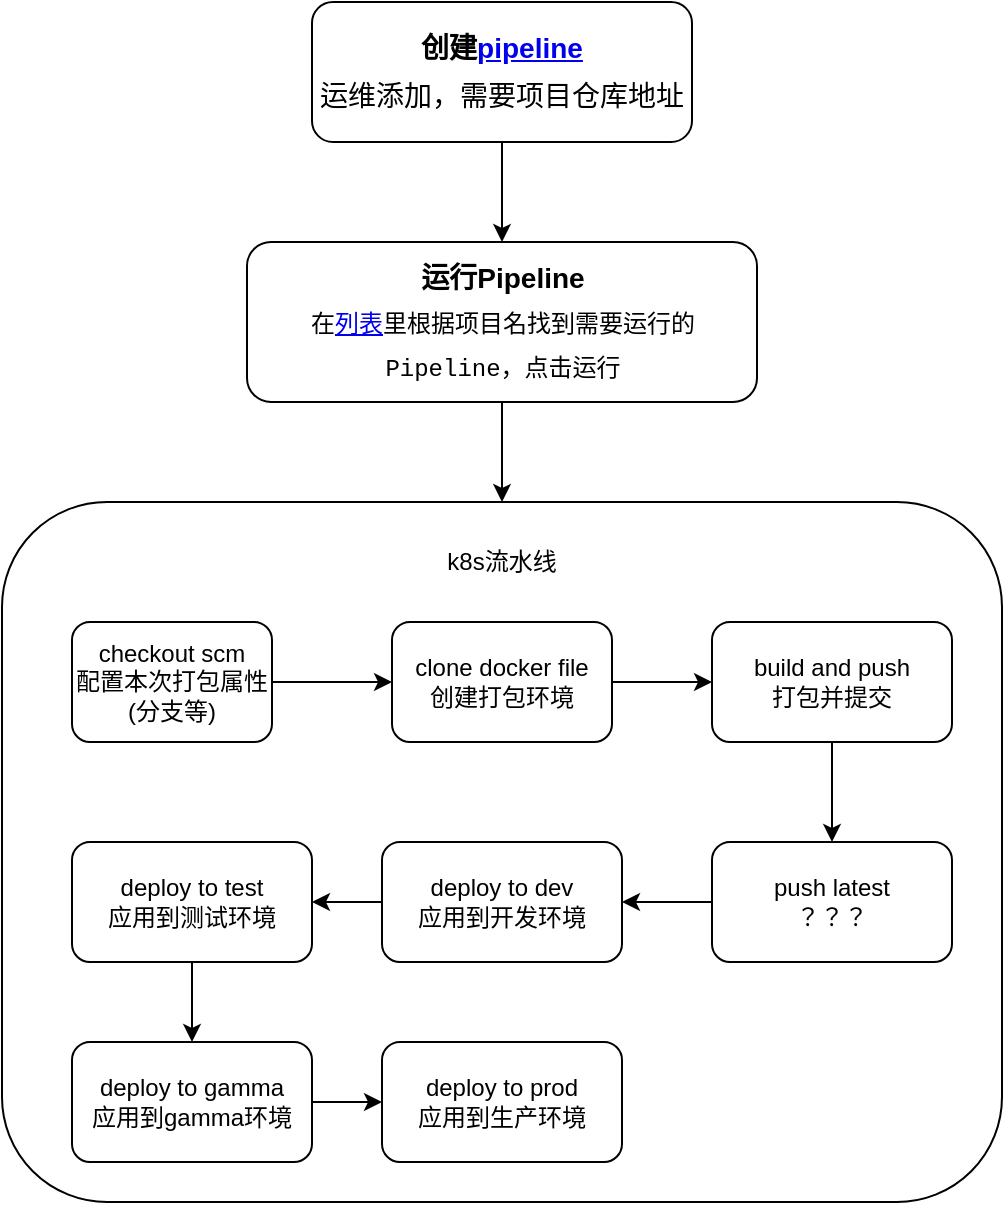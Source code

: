 <mxfile version="14.0.1" type="device"><diagram id="6zcgel_PzTv_8vROfxN2" name="Page-1"><mxGraphModel dx="1354" dy="770" grid="1" gridSize="10" guides="1" tooltips="1" connect="1" arrows="1" fold="1" page="1" pageScale="1" pageWidth="827" pageHeight="1169" math="0" shadow="0"><root><mxCell id="0"/><mxCell id="1" parent="0"/><mxCell id="feZt6OIFHnlQg8gLnx59-5" style="edgeStyle=orthogonalEdgeStyle;rounded=0;orthogonalLoop=1;jettySize=auto;html=1;entryX=0.5;entryY=0;entryDx=0;entryDy=0;" parent="1" source="feZt6OIFHnlQg8gLnx59-3" target="feZt6OIFHnlQg8gLnx59-4" edge="1"><mxGeometry relative="1" as="geometry"/></mxCell><mxCell id="feZt6OIFHnlQg8gLnx59-3" value="&lt;div style=&quot;line-height: 1.75 ; font-size: 14px&quot;&gt;&lt;b&gt;创建&lt;a href=&quot;http://k8s.kaishustory.com/devops/project-g5M2zW7pr1nw&quot;&gt;pipeline&lt;/a&gt;&lt;/b&gt;&lt;/div&gt;&lt;div style=&quot;text-align: left ; line-height: 1.75 ; font-size: 14px&quot;&gt;&lt;font face=&quot;Courier New&quot;&gt;运维添加，需要项目仓库地址&lt;/font&gt;&lt;/div&gt;" style="rounded=1;whiteSpace=wrap;html=1;" parent="1" vertex="1"><mxGeometry x="350" y="420" width="190" height="70" as="geometry"/></mxCell><mxCell id="feZt6OIFHnlQg8gLnx59-29" style="edgeStyle=orthogonalEdgeStyle;rounded=0;orthogonalLoop=1;jettySize=auto;html=1;entryX=0.5;entryY=0;entryDx=0;entryDy=0;" parent="1" source="feZt6OIFHnlQg8gLnx59-4" target="feZt6OIFHnlQg8gLnx59-7" edge="1"><mxGeometry relative="1" as="geometry"/></mxCell><mxCell id="feZt6OIFHnlQg8gLnx59-4" value="&lt;div style=&quot;line-height: 1.75 ; font-size: 14px&quot;&gt;&lt;b&gt;运行Pipeline&lt;/b&gt;&lt;/div&gt;&lt;div style=&quot;line-height: 1.75&quot;&gt;&lt;font style=&quot;font-size: 12px&quot; face=&quot;Courier New&quot;&gt;在&lt;a href=&quot;http://k8s.kaishustory.com/devops/project-g5M2zW7pr1nw/pipelines&quot;&gt;列表&lt;/a&gt;里根据项目名找到需要运行的Pipeline，点击运行&lt;/font&gt;&lt;/div&gt;" style="rounded=1;whiteSpace=wrap;html=1;align=center;" parent="1" vertex="1"><mxGeometry x="317.5" y="540" width="255" height="80" as="geometry"/></mxCell><mxCell id="feZt6OIFHnlQg8gLnx59-7" value="" style="rounded=1;whiteSpace=wrap;html=1;" parent="1" vertex="1"><mxGeometry x="195" y="670" width="500" height="350" as="geometry"/></mxCell><mxCell id="feZt6OIFHnlQg8gLnx59-17" style="edgeStyle=orthogonalEdgeStyle;rounded=0;orthogonalLoop=1;jettySize=auto;html=1;entryX=0;entryY=0.5;entryDx=0;entryDy=0;" parent="1" source="feZt6OIFHnlQg8gLnx59-9" target="feZt6OIFHnlQg8gLnx59-15" edge="1"><mxGeometry relative="1" as="geometry"/></mxCell><mxCell id="feZt6OIFHnlQg8gLnx59-9" value="clone docker file&lt;br&gt;创建打包环境" style="rounded=1;whiteSpace=wrap;html=1;" parent="1" vertex="1"><mxGeometry x="390" y="730" width="110" height="60" as="geometry"/></mxCell><mxCell id="feZt6OIFHnlQg8gLnx59-14" style="edgeStyle=orthogonalEdgeStyle;rounded=0;orthogonalLoop=1;jettySize=auto;html=1;" parent="1" source="feZt6OIFHnlQg8gLnx59-10" target="feZt6OIFHnlQg8gLnx59-9" edge="1"><mxGeometry relative="1" as="geometry"/></mxCell><mxCell id="feZt6OIFHnlQg8gLnx59-10" value="checkout scm&lt;br&gt;配置本次打包属性(分支等)" style="rounded=1;whiteSpace=wrap;html=1;" parent="1" vertex="1"><mxGeometry x="230" y="730" width="100" height="60" as="geometry"/></mxCell><mxCell id="feZt6OIFHnlQg8gLnx59-22" style="edgeStyle=orthogonalEdgeStyle;rounded=0;orthogonalLoop=1;jettySize=auto;html=1;entryX=0.5;entryY=0;entryDx=0;entryDy=0;" parent="1" source="feZt6OIFHnlQg8gLnx59-15" target="feZt6OIFHnlQg8gLnx59-18" edge="1"><mxGeometry relative="1" as="geometry"/></mxCell><mxCell id="feZt6OIFHnlQg8gLnx59-15" value="build and push&lt;br&gt;打包并提交" style="rounded=1;whiteSpace=wrap;html=1;" parent="1" vertex="1"><mxGeometry x="550" y="730" width="120" height="60" as="geometry"/></mxCell><mxCell id="feZt6OIFHnlQg8gLnx59-23" style="edgeStyle=orthogonalEdgeStyle;rounded=0;orthogonalLoop=1;jettySize=auto;html=1;entryX=1;entryY=0.5;entryDx=0;entryDy=0;" parent="1" source="feZt6OIFHnlQg8gLnx59-18" target="feZt6OIFHnlQg8gLnx59-19" edge="1"><mxGeometry relative="1" as="geometry"/></mxCell><mxCell id="feZt6OIFHnlQg8gLnx59-18" value="push latest&lt;br&gt;？？？" style="rounded=1;whiteSpace=wrap;html=1;" parent="1" vertex="1"><mxGeometry x="550" y="840" width="120" height="60" as="geometry"/></mxCell><mxCell id="feZt6OIFHnlQg8gLnx59-24" value="" style="edgeStyle=orthogonalEdgeStyle;rounded=0;orthogonalLoop=1;jettySize=auto;html=1;" parent="1" source="feZt6OIFHnlQg8gLnx59-19" target="feZt6OIFHnlQg8gLnx59-21" edge="1"><mxGeometry relative="1" as="geometry"/></mxCell><mxCell id="feZt6OIFHnlQg8gLnx59-19" value="deploy to dev&lt;br&gt;应用到开发环境" style="rounded=1;whiteSpace=wrap;html=1;" parent="1" vertex="1"><mxGeometry x="385" y="840" width="120" height="60" as="geometry"/></mxCell><mxCell id="feZt6OIFHnlQg8gLnx59-20" value="k8s流水线" style="text;html=1;strokeColor=none;fillColor=none;align=center;verticalAlign=middle;whiteSpace=wrap;rounded=0;" parent="1" vertex="1"><mxGeometry x="400" y="690" width="90" height="20" as="geometry"/></mxCell><mxCell id="feZt6OIFHnlQg8gLnx59-27" value="" style="edgeStyle=orthogonalEdgeStyle;rounded=0;orthogonalLoop=1;jettySize=auto;html=1;" parent="1" source="feZt6OIFHnlQg8gLnx59-21" target="feZt6OIFHnlQg8gLnx59-25" edge="1"><mxGeometry relative="1" as="geometry"/></mxCell><mxCell id="feZt6OIFHnlQg8gLnx59-21" value="&lt;span&gt;deploy to test&lt;/span&gt;&lt;br&gt;&lt;span&gt;应用到测试环境&lt;/span&gt;" style="rounded=1;whiteSpace=wrap;html=1;" parent="1" vertex="1"><mxGeometry x="230" y="840" width="120" height="60" as="geometry"/></mxCell><mxCell id="feZt6OIFHnlQg8gLnx59-28" value="" style="edgeStyle=orthogonalEdgeStyle;rounded=0;orthogonalLoop=1;jettySize=auto;html=1;" parent="1" source="feZt6OIFHnlQg8gLnx59-25" target="feZt6OIFHnlQg8gLnx59-26" edge="1"><mxGeometry relative="1" as="geometry"/></mxCell><mxCell id="feZt6OIFHnlQg8gLnx59-25" value="&lt;span&gt;deploy to gamma&lt;/span&gt;&lt;br&gt;&lt;span&gt;应用到gamma环境&lt;/span&gt;" style="rounded=1;whiteSpace=wrap;html=1;" parent="1" vertex="1"><mxGeometry x="230" y="940" width="120" height="60" as="geometry"/></mxCell><mxCell id="feZt6OIFHnlQg8gLnx59-26" value="&lt;span&gt;deploy to prod&lt;/span&gt;&lt;br&gt;&lt;span&gt;应用到生产环境&lt;/span&gt;" style="rounded=1;whiteSpace=wrap;html=1;" parent="1" vertex="1"><mxGeometry x="385" y="940" width="120" height="60" as="geometry"/></mxCell><mxCell id="feZt6OIFHnlQg8gLnx59-34" style="edgeStyle=orthogonalEdgeStyle;rounded=0;orthogonalLoop=1;jettySize=auto;html=1;exitX=0.5;exitY=1;exitDx=0;exitDy=0;" parent="1" source="feZt6OIFHnlQg8gLnx59-7" target="feZt6OIFHnlQg8gLnx59-7" edge="1"><mxGeometry relative="1" as="geometry"/></mxCell></root></mxGraphModel></diagram></mxfile>